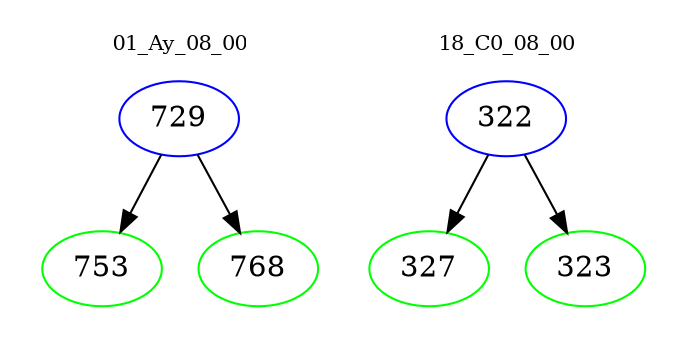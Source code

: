 digraph{
subgraph cluster_0 {
color = white
label = "01_Ay_08_00";
fontsize=10;
T0_729 [label="729", color="blue"]
T0_729 -> T0_753 [color="black"]
T0_753 [label="753", color="green"]
T0_729 -> T0_768 [color="black"]
T0_768 [label="768", color="green"]
}
subgraph cluster_1 {
color = white
label = "18_C0_08_00";
fontsize=10;
T1_322 [label="322", color="blue"]
T1_322 -> T1_327 [color="black"]
T1_327 [label="327", color="green"]
T1_322 -> T1_323 [color="black"]
T1_323 [label="323", color="green"]
}
}
